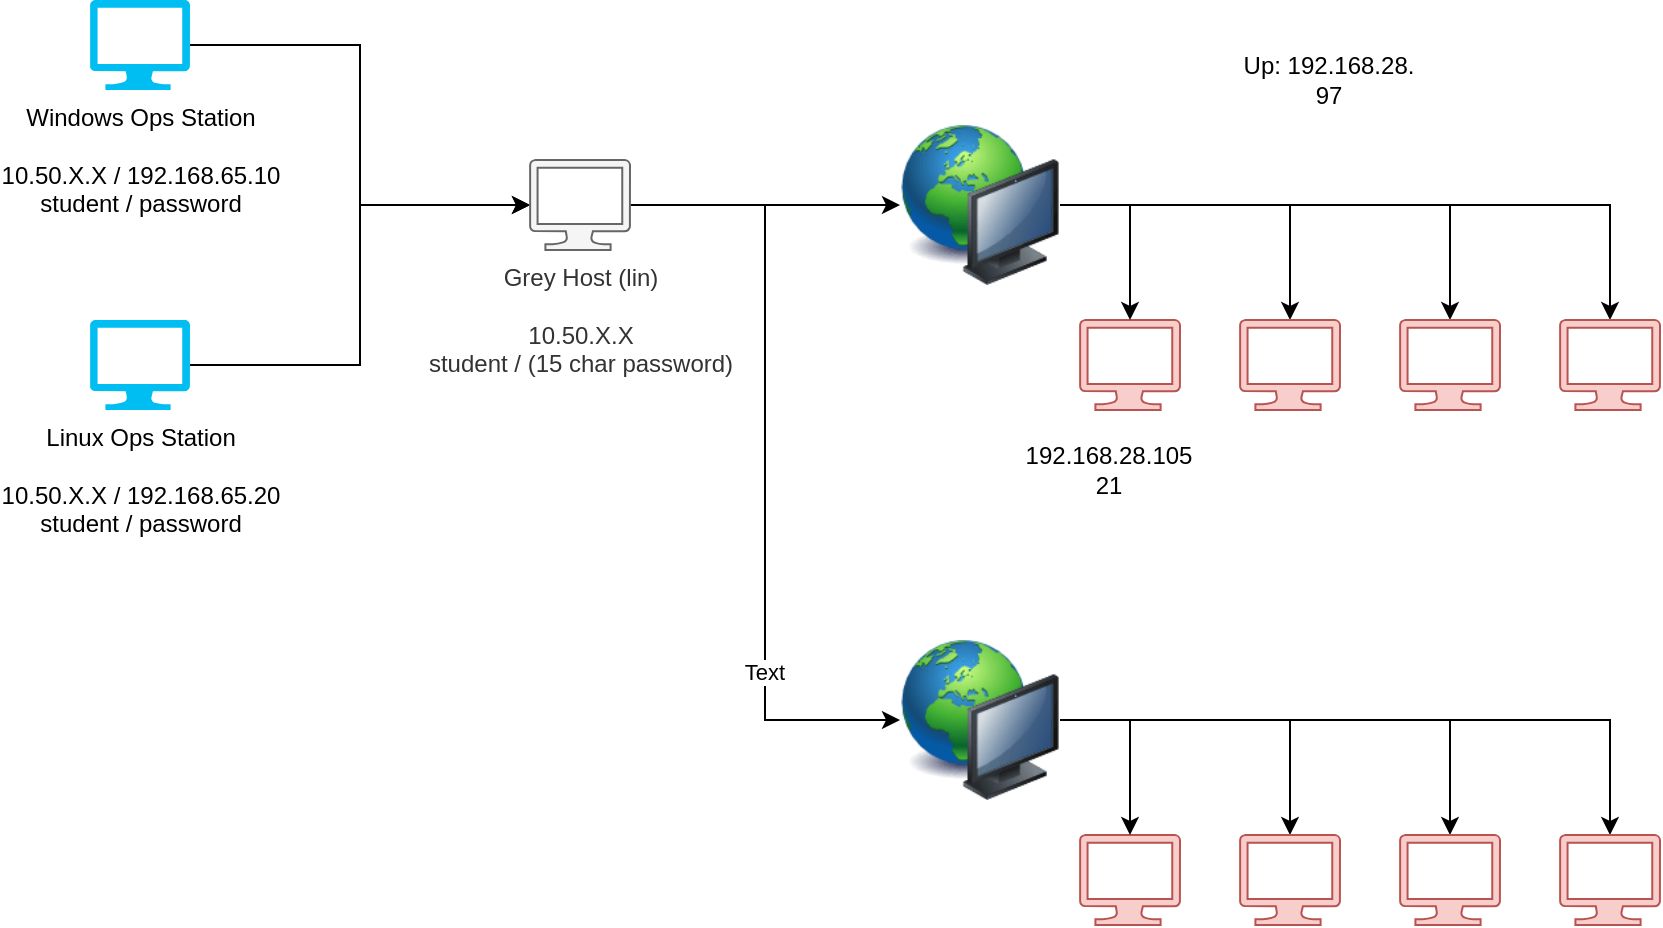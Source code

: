 <mxfile version="16.6.4" type="github"><diagram id="FVTB6eCvjAsudvaujAqm" name="Page-1"><mxGraphModel dx="898" dy="481" grid="1" gridSize="10" guides="1" tooltips="1" connect="1" arrows="1" fold="1" page="1" pageScale="1" pageWidth="1100" pageHeight="850" math="0" shadow="0"><root><mxCell id="0"/><mxCell id="1" parent="0"/><mxCell id="izwD1ermn6o2qZZVHTIV-5" style="edgeStyle=orthogonalEdgeStyle;rounded=0;orthogonalLoop=1;jettySize=auto;html=1;entryX=0;entryY=0.5;entryDx=0;entryDy=0;entryPerimeter=0;" parent="1" source="izwD1ermn6o2qZZVHTIV-1" target="izwD1ermn6o2qZZVHTIV-3" edge="1"><mxGeometry relative="1" as="geometry"/></mxCell><mxCell id="izwD1ermn6o2qZZVHTIV-1" value="Linux Ops Station&lt;br&gt;&lt;br&gt;10.50.X.X / 192.168.65.20&lt;br&gt;student / password" style="verticalLabelPosition=bottom;html=1;verticalAlign=top;align=center;strokeColor=none;fillColor=#00BEF2;shape=mxgraph.azure.computer;pointerEvents=1;" parent="1" vertex="1"><mxGeometry x="61" y="200" width="50" height="45" as="geometry"/></mxCell><mxCell id="izwD1ermn6o2qZZVHTIV-4" style="edgeStyle=orthogonalEdgeStyle;rounded=0;orthogonalLoop=1;jettySize=auto;html=1;entryX=0;entryY=0.5;entryDx=0;entryDy=0;entryPerimeter=0;" parent="1" source="izwD1ermn6o2qZZVHTIV-2" target="izwD1ermn6o2qZZVHTIV-3" edge="1"><mxGeometry relative="1" as="geometry"/></mxCell><mxCell id="izwD1ermn6o2qZZVHTIV-2" value="Windows Ops Station&lt;br&gt;&lt;br&gt;10.50.X.X / 192.168.65.10&lt;br&gt;student / password" style="verticalLabelPosition=bottom;html=1;verticalAlign=top;align=center;strokeColor=none;fillColor=#00BEF2;shape=mxgraph.azure.computer;pointerEvents=1;" parent="1" vertex="1"><mxGeometry x="61" y="40" width="50" height="45" as="geometry"/></mxCell><mxCell id="izwD1ermn6o2qZZVHTIV-11" style="edgeStyle=orthogonalEdgeStyle;rounded=0;orthogonalLoop=1;jettySize=auto;html=1;entryX=0;entryY=0.5;entryDx=0;entryDy=0;" parent="1" source="izwD1ermn6o2qZZVHTIV-3" target="izwD1ermn6o2qZZVHTIV-7" edge="1"><mxGeometry relative="1" as="geometry"/></mxCell><mxCell id="izwD1ermn6o2qZZVHTIV-21" style="edgeStyle=orthogonalEdgeStyle;rounded=0;orthogonalLoop=1;jettySize=auto;html=1;entryX=0;entryY=0.5;entryDx=0;entryDy=0;" parent="1" source="izwD1ermn6o2qZZVHTIV-3" target="izwD1ermn6o2qZZVHTIV-17" edge="1"><mxGeometry relative="1" as="geometry"/></mxCell><mxCell id="Btwf9wJzvGTKdZfy2Qqx-1" value="Text" style="edgeLabel;html=1;align=center;verticalAlign=middle;resizable=0;points=[];" vertex="1" connectable="0" parent="izwD1ermn6o2qZZVHTIV-21"><mxGeometry x="0.534" y="-1" relative="1" as="geometry"><mxPoint as="offset"/></mxGeometry></mxCell><mxCell id="izwD1ermn6o2qZZVHTIV-3" value="Grey Host (lin)&lt;br&gt;&lt;br&gt;10.50.X.X&lt;br&gt;student / (15 char password)" style="verticalLabelPosition=bottom;html=1;verticalAlign=top;align=center;strokeColor=#666666;fillColor=#f5f5f5;shape=mxgraph.azure.computer;pointerEvents=1;fontColor=#333333;" parent="1" vertex="1"><mxGeometry x="281" y="120" width="50" height="45" as="geometry"/></mxCell><mxCell id="izwD1ermn6o2qZZVHTIV-6" value="" style="verticalLabelPosition=bottom;html=1;verticalAlign=top;align=center;strokeColor=#b85450;fillColor=#f8cecc;shape=mxgraph.azure.computer;pointerEvents=1;" parent="1" vertex="1"><mxGeometry x="556" y="200" width="50" height="45" as="geometry"/></mxCell><mxCell id="izwD1ermn6o2qZZVHTIV-22" style="edgeStyle=orthogonalEdgeStyle;rounded=0;orthogonalLoop=1;jettySize=auto;html=1;entryX=0.5;entryY=0;entryDx=0;entryDy=0;entryPerimeter=0;" parent="1" source="izwD1ermn6o2qZZVHTIV-7" target="izwD1ermn6o2qZZVHTIV-6" edge="1"><mxGeometry relative="1" as="geometry"/></mxCell><mxCell id="izwD1ermn6o2qZZVHTIV-23" style="edgeStyle=orthogonalEdgeStyle;rounded=0;orthogonalLoop=1;jettySize=auto;html=1;" parent="1" source="izwD1ermn6o2qZZVHTIV-7" target="izwD1ermn6o2qZZVHTIV-10" edge="1"><mxGeometry relative="1" as="geometry"/></mxCell><mxCell id="izwD1ermn6o2qZZVHTIV-24" style="edgeStyle=orthogonalEdgeStyle;rounded=0;orthogonalLoop=1;jettySize=auto;html=1;" parent="1" source="izwD1ermn6o2qZZVHTIV-7" target="izwD1ermn6o2qZZVHTIV-9" edge="1"><mxGeometry relative="1" as="geometry"/></mxCell><mxCell id="izwD1ermn6o2qZZVHTIV-25" style="edgeStyle=orthogonalEdgeStyle;rounded=0;orthogonalLoop=1;jettySize=auto;html=1;" parent="1" source="izwD1ermn6o2qZZVHTIV-7" target="izwD1ermn6o2qZZVHTIV-8" edge="1"><mxGeometry relative="1" as="geometry"/></mxCell><mxCell id="izwD1ermn6o2qZZVHTIV-7" value="" style="image;html=1;image=img/lib/clip_art/computers/Network_128x128.png;fillColor=#f8cecc;strokeColor=#b85450;" parent="1" vertex="1"><mxGeometry x="466" y="102.5" width="80" height="80" as="geometry"/></mxCell><mxCell id="izwD1ermn6o2qZZVHTIV-8" value="" style="verticalLabelPosition=bottom;html=1;verticalAlign=top;align=center;strokeColor=#b85450;fillColor=#f8cecc;shape=mxgraph.azure.computer;pointerEvents=1;" parent="1" vertex="1"><mxGeometry x="796" y="200" width="50" height="45" as="geometry"/></mxCell><mxCell id="izwD1ermn6o2qZZVHTIV-9" value="" style="verticalLabelPosition=bottom;html=1;verticalAlign=top;align=center;strokeColor=#b85450;fillColor=#f8cecc;shape=mxgraph.azure.computer;pointerEvents=1;" parent="1" vertex="1"><mxGeometry x="716" y="200" width="50" height="45" as="geometry"/></mxCell><mxCell id="izwD1ermn6o2qZZVHTIV-10" value="" style="verticalLabelPosition=bottom;html=1;verticalAlign=top;align=center;strokeColor=#b85450;fillColor=#f8cecc;shape=mxgraph.azure.computer;pointerEvents=1;" parent="1" vertex="1"><mxGeometry x="636" y="200" width="50" height="45" as="geometry"/></mxCell><mxCell id="izwD1ermn6o2qZZVHTIV-16" value="" style="verticalLabelPosition=bottom;html=1;verticalAlign=top;align=center;strokeColor=#b85450;fillColor=#f8cecc;shape=mxgraph.azure.computer;pointerEvents=1;" parent="1" vertex="1"><mxGeometry x="556" y="457.5" width="50" height="45" as="geometry"/></mxCell><mxCell id="izwD1ermn6o2qZZVHTIV-26" style="edgeStyle=orthogonalEdgeStyle;rounded=0;orthogonalLoop=1;jettySize=auto;html=1;" parent="1" source="izwD1ermn6o2qZZVHTIV-17" target="izwD1ermn6o2qZZVHTIV-16" edge="1"><mxGeometry relative="1" as="geometry"/></mxCell><mxCell id="izwD1ermn6o2qZZVHTIV-27" style="edgeStyle=orthogonalEdgeStyle;rounded=0;orthogonalLoop=1;jettySize=auto;html=1;" parent="1" source="izwD1ermn6o2qZZVHTIV-17" target="izwD1ermn6o2qZZVHTIV-20" edge="1"><mxGeometry relative="1" as="geometry"/></mxCell><mxCell id="izwD1ermn6o2qZZVHTIV-29" style="edgeStyle=orthogonalEdgeStyle;rounded=0;orthogonalLoop=1;jettySize=auto;html=1;entryX=0.5;entryY=0;entryDx=0;entryDy=0;entryPerimeter=0;" parent="1" source="izwD1ermn6o2qZZVHTIV-17" target="izwD1ermn6o2qZZVHTIV-19" edge="1"><mxGeometry relative="1" as="geometry"/></mxCell><mxCell id="izwD1ermn6o2qZZVHTIV-30" style="edgeStyle=orthogonalEdgeStyle;rounded=0;orthogonalLoop=1;jettySize=auto;html=1;entryX=0.5;entryY=0;entryDx=0;entryDy=0;entryPerimeter=0;" parent="1" source="izwD1ermn6o2qZZVHTIV-17" target="izwD1ermn6o2qZZVHTIV-18" edge="1"><mxGeometry relative="1" as="geometry"/></mxCell><mxCell id="izwD1ermn6o2qZZVHTIV-17" value="" style="image;html=1;image=img/lib/clip_art/computers/Network_128x128.png;fillColor=#f8cecc;strokeColor=#b85450;" parent="1" vertex="1"><mxGeometry x="466" y="360" width="80" height="80" as="geometry"/></mxCell><mxCell id="izwD1ermn6o2qZZVHTIV-18" value="" style="verticalLabelPosition=bottom;html=1;verticalAlign=top;align=center;strokeColor=#b85450;fillColor=#f8cecc;shape=mxgraph.azure.computer;pointerEvents=1;" parent="1" vertex="1"><mxGeometry x="796" y="457.5" width="50" height="45" as="geometry"/></mxCell><mxCell id="izwD1ermn6o2qZZVHTIV-19" value="" style="verticalLabelPosition=bottom;html=1;verticalAlign=top;align=center;strokeColor=#b85450;fillColor=#f8cecc;shape=mxgraph.azure.computer;pointerEvents=1;" parent="1" vertex="1"><mxGeometry x="716" y="457.5" width="50" height="45" as="geometry"/></mxCell><mxCell id="izwD1ermn6o2qZZVHTIV-20" value="" style="verticalLabelPosition=bottom;html=1;verticalAlign=top;align=center;strokeColor=#b85450;fillColor=#f8cecc;shape=mxgraph.azure.computer;pointerEvents=1;" parent="1" vertex="1"><mxGeometry x="636" y="457.5" width="50" height="45" as="geometry"/></mxCell><mxCell id="a8j4Nl5_mCWLMUD-GGag-2" value="192.168.28.105&lt;br&gt;21" style="text;html=1;align=center;verticalAlign=middle;resizable=0;points=[];autosize=1;strokeColor=none;fillColor=none;" parent="1" vertex="1"><mxGeometry x="520" y="260" width="100" height="30" as="geometry"/></mxCell><mxCell id="a8j4Nl5_mCWLMUD-GGag-3" value="Up: 192.168.28.&lt;br&gt;97" style="text;html=1;align=center;verticalAlign=middle;resizable=0;points=[];autosize=1;strokeColor=none;fillColor=none;" parent="1" vertex="1"><mxGeometry x="630" y="65" width="100" height="30" as="geometry"/></mxCell></root></mxGraphModel></diagram></mxfile>